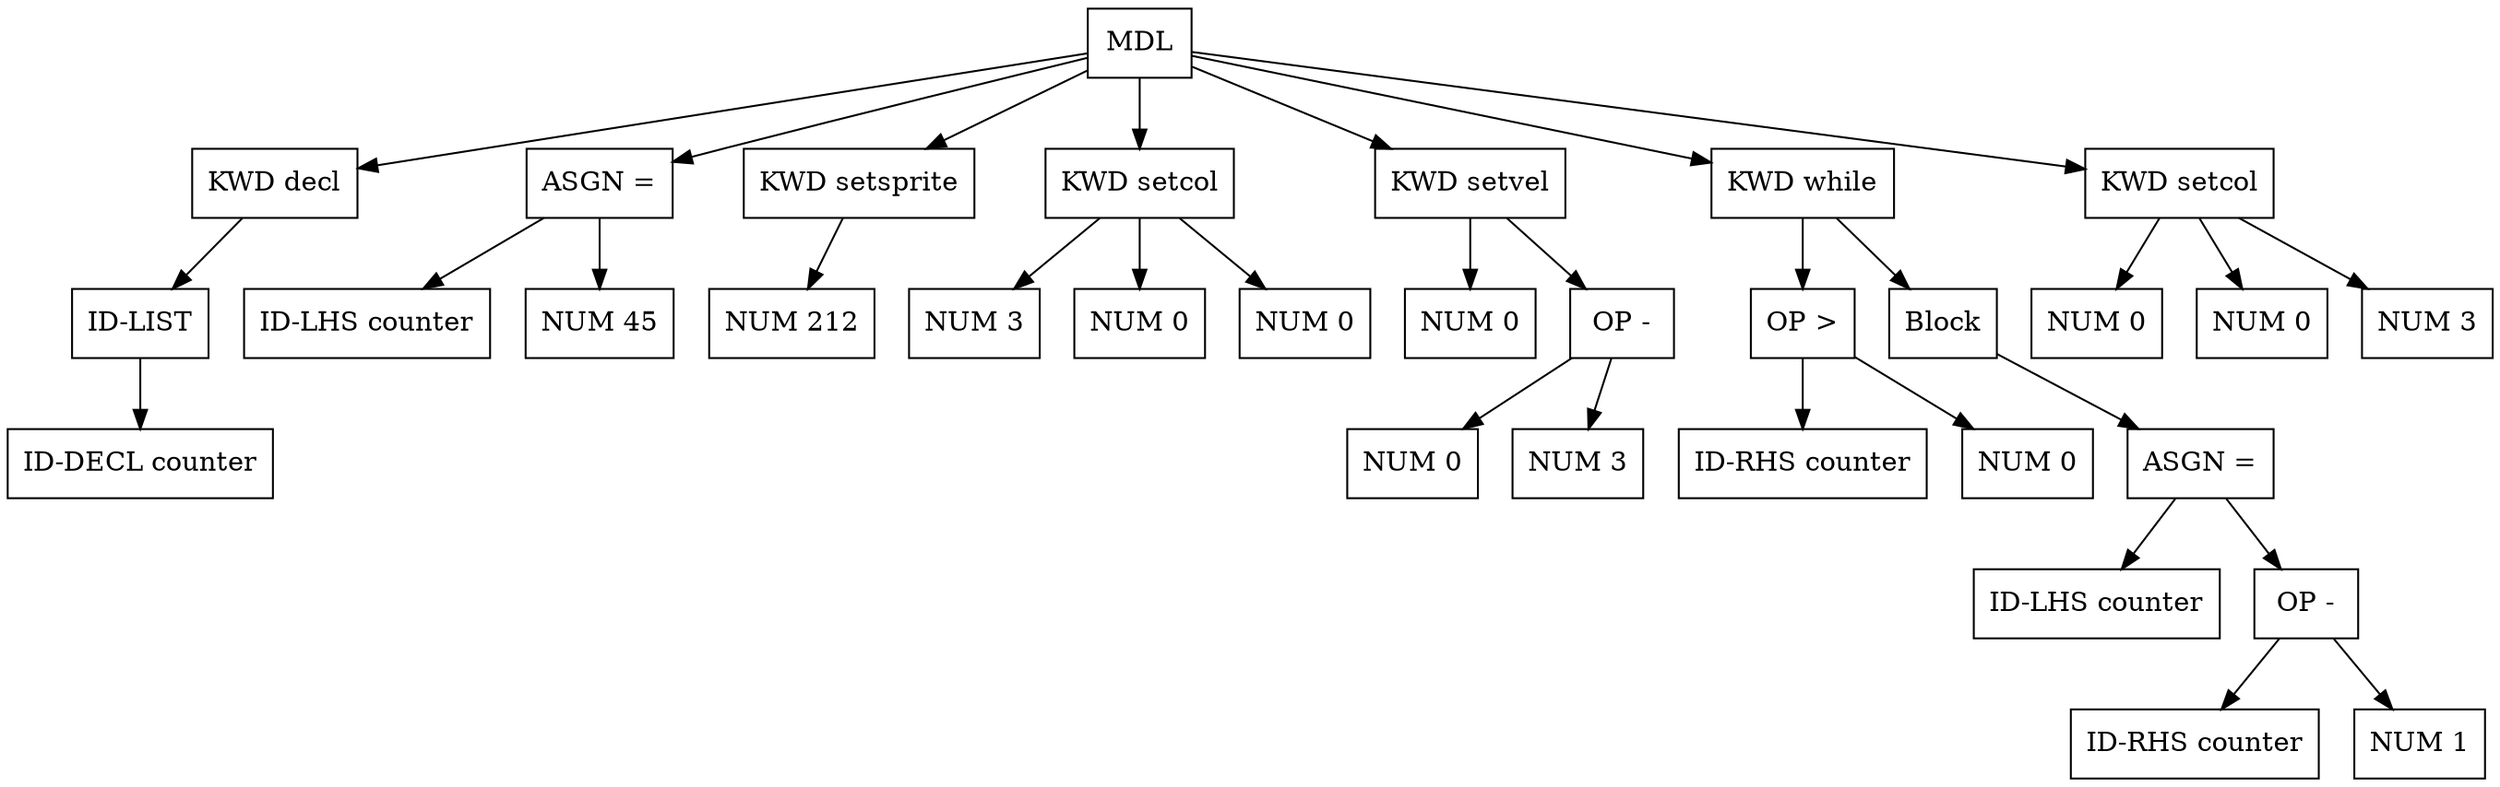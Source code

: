 digraph G {
node [shape = circle];
node2440 [ uuid = "64d77221-4c56-472f-ae0d-86b2ac35c0d8" shape = "record" label = "MDL
 " ];
node2441 [ uuid = "ad35d8bc-5e9e-47ee-aaa7-1165cb67cfc1" shape = "record" label = "KWD
 decl" ];
node2442 [ uuid = "8b919396-5eae-406c-8785-f1fc8c6d609e" shape = "record" label = "ID-LIST
 " ];
node2443 [ uuid = "ea3bf561-81d8-46b0-b804-c3880f9975e9" shape = "record" label = "ID-DECL
 counter" ];
node2442 -> node2443;
node2441 -> node2442;
node2440 -> node2441;
node2445 [ uuid = "5abb6ff5-e57b-43eb-af67-7563d532c5f4" shape = "record" label = "ASGN
 =" ];
node2444 [ uuid = "6c2e498b-c3a6-47aa-9d1b-6fdface37035" shape = "record" label = "ID-LHS
 counter" ];
node2445 -> node2444;
node2446 [ uuid = "fbfb9012-8c5b-4a4c-a394-c5a13d881e37" shape = "record" label = "NUM
 45" ];
node2445 -> node2446;
node2440 -> node2445;
node2447 [ uuid = "fcc09290-50d4-4e85-b028-f649dd983495" shape = "record" label = "KWD
 setsprite" ];
node2448 [ uuid = "9aeb3b5f-cc25-4243-89f8-e865f447d6a1" shape = "record" label = "NUM
 212" ];
node2447 -> node2448;
node2440 -> node2447;
node2449 [ uuid = "5ef615b1-788c-45c4-b5fd-c0e719d20db4" shape = "record" label = "KWD
 setcol" ];
node2450 [ uuid = "0b6857b3-b608-46fd-8580-55ca8000f903" shape = "record" label = "NUM
 3" ];
node2449 -> node2450;
node2451 [ uuid = "9f9708b2-4672-427c-bada-574185a856a7" shape = "record" label = "NUM
 0" ];
node2449 -> node2451;
node2452 [ uuid = "9d3d31f4-9971-4829-88ea-a7363ce71722" shape = "record" label = "NUM
 0" ];
node2449 -> node2452;
node2440 -> node2449;
node2453 [ uuid = "5f148aff-e539-4afe-a77c-2608906cba18" shape = "record" label = "KWD
 setvel" ];
node2454 [ uuid = "ff902379-e383-48c8-a9fe-4aba1838024e" shape = "record" label = "NUM
 0" ];
node2453 -> node2454;
node2456 [ uuid = "68acc70f-86ea-4127-9332-09f444a3ad62" shape = "record" label = "OP
 -" ];
node2455 [ uuid = "745420f7-9765-44cf-b23f-6d4317387c3d" shape = "record" label = "NUM
 0" ];
node2456 -> node2455;
node2457 [ uuid = "6d23b8e4-8361-4b43-a1fa-d0312131e93c" shape = "record" label = "NUM
 3" ];
node2456 -> node2457;
node2453 -> node2456;
node2440 -> node2453;
node2458 [ uuid = "aad214ba-9143-4b3b-9f88-0f1c84b86b85" shape = "record" label = "KWD
 while" ];
node2460 [ uuid = "cdf97b2b-16c7-4277-bf4e-2053533a696b" shape = "record" label = "OP
 \>" ];
node2459 [ uuid = "076e4f85-7612-408d-997c-7d7fadca9660" shape = "record" label = "ID-RHS
 counter" ];
node2460 -> node2459;
node2461 [ uuid = "66f01c93-fec9-440a-a910-1451bb791701" shape = "record" label = "NUM
 0" ];
node2460 -> node2461;
node2458 -> node2460;
node2462 [ uuid = "f77ac7ae-bdb1-4792-bf64-6567c66620d7" shape = "record" label = "Block
 " ];
node2464 [ uuid = "bb489927-cdf8-49ae-bb86-fe08b56347c1" shape = "record" label = "ASGN
 =" ];
node2463 [ uuid = "d480eb10-03cf-443d-9bdc-194ead7166d5" shape = "record" label = "ID-LHS
 counter" ];
node2464 -> node2463;
node2466 [ uuid = "8670cd8e-2439-42b5-892c-c14f8200182d" shape = "record" label = "OP
 -" ];
node2465 [ uuid = "661b372c-303f-4b6f-b574-6ff133b879df" shape = "record" label = "ID-RHS
 counter" ];
node2466 -> node2465;
node2467 [ uuid = "af2e78ac-0fad-4fe3-8607-232aa8cf5955" shape = "record" label = "NUM
 1" ];
node2466 -> node2467;
node2464 -> node2466;
node2462 -> node2464;
node2458 -> node2462;
node2440 -> node2458;
node2468 [ uuid = "d4bdee22-8a4a-4b36-9d38-f83bc2219da5" shape = "record" label = "KWD
 setcol" ];
node2469 [ uuid = "c8565bfb-eec2-4011-9c5e-55f0f0236c03" shape = "record" label = "NUM
 0" ];
node2468 -> node2469;
node2470 [ uuid = "9e75f006-ae79-4537-a39a-47739f722c85" shape = "record" label = "NUM
 0" ];
node2468 -> node2470;
node2471 [ uuid = "4769a113-9b6f-435f-a877-872785d8c75c" shape = "record" label = "NUM
 3" ];
node2468 -> node2471;
node2440 -> node2468;
}
